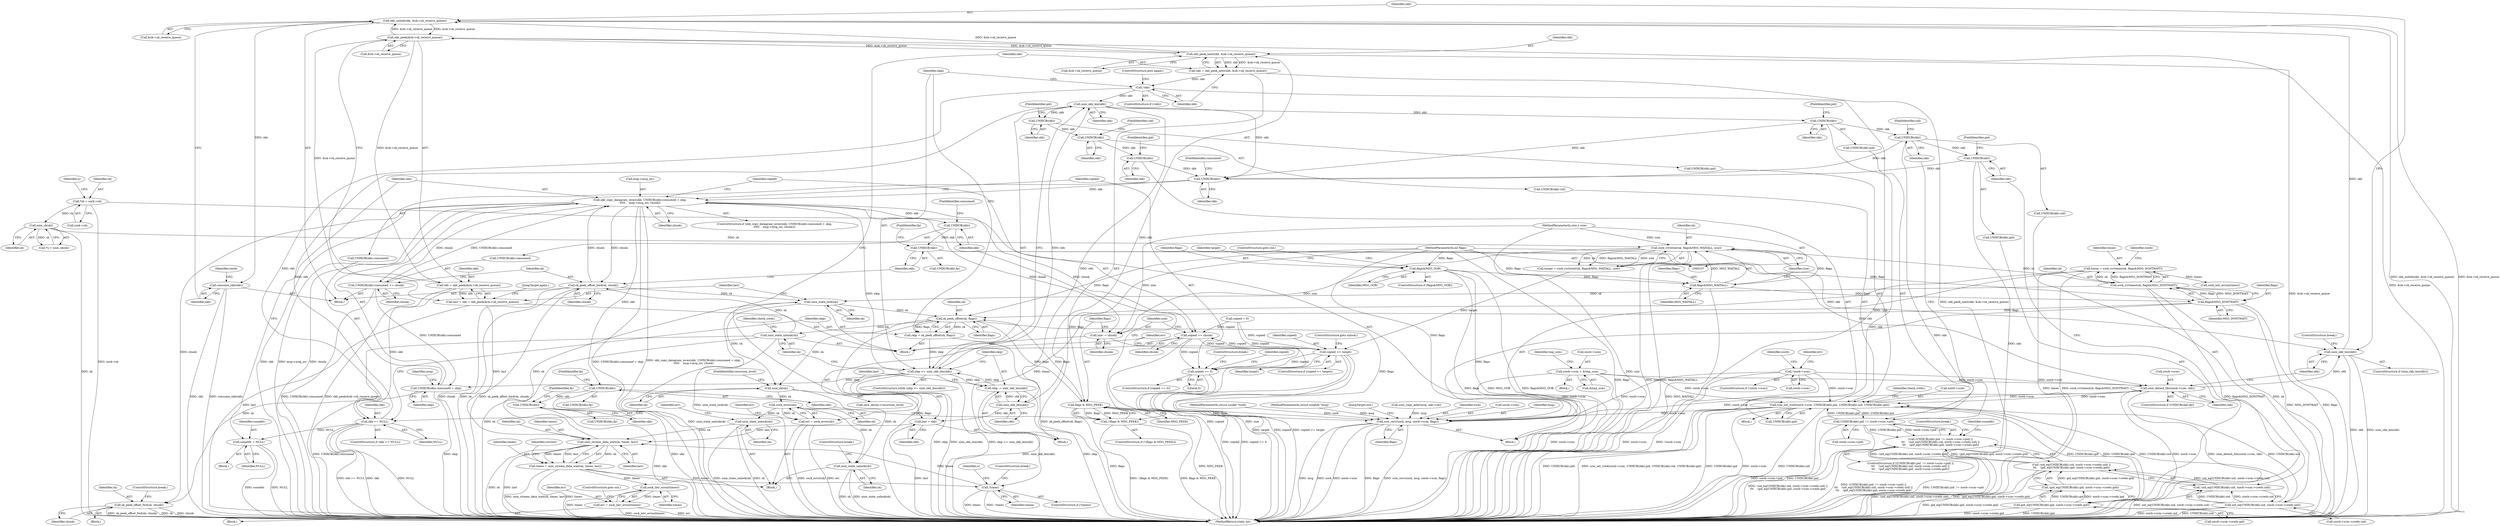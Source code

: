 digraph "0_linux_f3d3342602f8bcbf37d7c46641cb9bca7618eb1c_36@API" {
"1000480" [label="(Call,skb_unlink(skb, &sk->sk_receive_queue))"];
"1000477" [label="(Call,unix_skb_len(skb))"];
"1000468" [label="(Call,UNIXCB(skb))"];
"1000459" [label="(Call,UNIXCB(skb))"];
"1000423" [label="(Call,skb_copy_datagram_iovec(skb, UNIXCB(skb).consumed + skip,\n\t\t\t\t\t    msg->msg_iov, chunk))"];
"1000427" [label="(Call,UNIXCB(skb))"];
"1000347" [label="(Call,UNIXCB(skb))"];
"1000316" [label="(Call,unix_skb_len(skb))"];
"1000335" [label="(Call,!skb)"];
"1000326" [label="(Call,skb = skb_peek_next(skb, &sk->sk_receive_queue))"];
"1000328" [label="(Call,skb_peek_next(skb, &sk->sk_receive_queue))"];
"1000321" [label="(Call,unix_skb_len(skb))"];
"1000231" [label="(Call,skb_peek(&sk->sk_receive_queue))"];
"1000480" [label="(Call,skb_unlink(skb, &sk->sk_receive_queue))"];
"1000238" [label="(Call,skb == NULL)"];
"1000229" [label="(Call,skb = skb_peek(&sk->sk_receive_queue))"];
"1000372" [label="(Call,UNIXCB(skb))"];
"1000359" [label="(Call,UNIXCB(skb))"];
"1000405" [label="(Call,UNIXCB(skb))"];
"1000401" [label="(Call,UNIXCB(skb))"];
"1000397" [label="(Call,UNIXCB(skb))"];
"1000457" [label="(Call,UNIXCB(skb).consumed += chunk)"];
"1000314" [label="(Call,skip >= unix_skb_len(skb))"];
"1000308" [label="(Call,skip = sk_peek_offset(sk, flags))"];
"1000310" [label="(Call,sk_peek_offset(sk, flags))"];
"1000225" [label="(Call,unix_state_lock(sk))"];
"1000284" [label="(Call,unix_stream_data_wait(sk, timeo, last))"];
"1000267" [label="(Call,unix_state_unlock(sk))"];
"1000255" [label="(Call,sock_error(sk))"];
"1000244" [label="(Call,unix_sk(sk))"];
"1000274" [label="(Call,!timeo)"];
"1000180" [label="(Call,timeo = sock_rcvtimeo(sk, flags&MSG_DONTWAIT))"];
"1000182" [label="(Call,sock_rcvtimeo(sk, flags&MSG_DONTWAIT))"];
"1000174" [label="(Call,sock_rcvlowat(sk, flags&MSG_WAITALL, size))"];
"1000129" [label="(Call,unix_sk(sk))"];
"1000121" [label="(Call,*sk = sock->sk)"];
"1000176" [label="(Call,flags&MSG_WAITALL)"];
"1000168" [label="(Call,flags&MSG_OOB)"];
"1000112" [label="(MethodParameterIn,int flags)"];
"1000111" [label="(MethodParameterIn,size_t size)"];
"1000184" [label="(Call,flags&MSG_DONTWAIT)"];
"1000282" [label="(Call,timeo = unix_stream_data_wait(sk, timeo, last))"];
"1000227" [label="(Call,last = skb = skb_peek(&sk->sk_receive_queue))"];
"1000323" [label="(Call,last = skb)"];
"1000463" [label="(Call,sk_peek_offset_bwd(sk, chunk))"];
"1000338" [label="(Call,unix_state_unlock(sk))"];
"1000453" [label="(Call,flags & MSG_PEEK)"];
"1000319" [label="(Call,skip -= unix_skb_len(skb))"];
"1000471" [label="(Call,unix_detach_fds(siocb->scm, skb))"];
"1000193" [label="(Call,siocb->scm = &tmp_scm)"];
"1000188" [label="(Call,!siocb->scm)"];
"1000392" [label="(Call,scm_set_cred(siocb->scm, UNIXCB(skb).pid, UNIXCB(skb).uid, UNIXCB(skb).gid))"];
"1000345" [label="(Call,UNIXCB(skb).pid  != siocb->scm->pid)"];
"1000357" [label="(Call,uid_eq(UNIXCB(skb).uid, siocb->scm->creds.uid))"];
"1000370" [label="(Call,gid_eq(UNIXCB(skb).gid, siocb->scm->creds.gid))"];
"1000253" [label="(Call,err = sock_error(sk))"];
"1000305" [label="(Call,unix_state_unlock(sk))"];
"1000445" [label="(Call,copied += chunk)"];
"1000249" [label="(Call,copied >= target)"];
"1000437" [label="(Call,copied == 0)"];
"1000448" [label="(Call,size -= chunk)"];
"1000425" [label="(Call,UNIXCB(skb).consumed + skip)"];
"1000344" [label="(Call,(UNIXCB(skb).pid  != siocb->scm->pid) ||\n\t\t\t    !uid_eq(UNIXCB(skb).uid, siocb->scm->creds.uid) ||\n\t\t\t    !gid_eq(UNIXCB(skb).gid, siocb->scm->creds.gid))"];
"1000356" [label="(Call,!uid_eq(UNIXCB(skb).uid, siocb->scm->creds.uid))"];
"1000355" [label="(Call,!uid_eq(UNIXCB(skb).uid, siocb->scm->creds.uid) ||\n\t\t\t    !gid_eq(UNIXCB(skb).gid, siocb->scm->creds.gid))"];
"1000369" [label="(Call,!gid_eq(UNIXCB(skb).gid, siocb->scm->creds.gid))"];
"1000523" [label="(Call,scm_recv(sock, msg, siocb->scm, flags))"];
"1000486" [label="(Call,consume_skb(skb))"];
"1000499" [label="(Call,UNIXCB(skb))"];
"1000510" [label="(Call,UNIXCB(skb))"];
"1000513" [label="(Call,sk_peek_offset_fwd(sk, chunk))"];
"1000452" [label="(Call,!(flags & MSG_PEEK))"];
"1000300" [label="(Call,sock_intr_errno(timeo))"];
"1000298" [label="(Call,err = sock_intr_errno(timeo))"];
"1000419" [label="(Call,sunaddr = NULL)"];
"1000309" [label="(Identifier,skip)"];
"1000360" [label="(Identifier,skb)"];
"1000249" [label="(Call,copied >= target)"];
"1000438" [label="(Identifier,copied)"];
"1000339" [label="(Identifier,sk)"];
"1000460" [label="(Identifier,skb)"];
"1000311" [label="(Identifier,sk)"];
"1000516" [label="(ControlStructure,break;)"];
"1000413" [label="(Block,)"];
"1000486" [label="(Call,consume_skb(skb))"];
"1000193" [label="(Call,siocb->scm = &tmp_scm)"];
"1000183" [label="(Identifier,sk)"];
"1000186" [label="(Identifier,MSG_DONTWAIT)"];
"1000436" [label="(ControlStructure,if (copied == 0))"];
"1000335" [label="(Call,!skb)"];
"1000285" [label="(Identifier,sk)"];
"1000287" [label="(Identifier,last)"];
"1000419" [label="(Call,sunaddr = NULL)"];
"1000170" [label="(Identifier,MSG_OOB)"];
"1000422" [label="(ControlStructure,if (skb_copy_datagram_iovec(skb, UNIXCB(skb).consumed + skip,\n\t\t\t\t\t    msg->msg_iov, chunk)))"];
"1000330" [label="(Call,&sk->sk_receive_queue)"];
"1000258" [label="(Identifier,err)"];
"1000382" [label="(ControlStructure,break;)"];
"1000498" [label="(Call,UNIXCB(skb).fp)"];
"1000318" [label="(Block,)"];
"1000346" [label="(Call,UNIXCB(skb).pid)"];
"1000374" [label="(FieldIdentifier,gid)"];
"1000181" [label="(Identifier,timeo)"];
"1000428" [label="(Identifier,skb)"];
"1000456" [label="(Block,)"];
"1000190" [label="(Identifier,siocb)"];
"1000194" [label="(Call,siocb->scm)"];
"1000403" [label="(FieldIdentifier,uid)"];
"1000420" [label="(Identifier,sunaddr)"];
"1000373" [label="(Identifier,skb)"];
"1000343" [label="(ControlStructure,if ((UNIXCB(skb).pid  != siocb->scm->pid) ||\n\t\t\t    !uid_eq(UNIXCB(skb).uid, siocb->scm->creds.uid) ||\n\t\t\t    !gid_eq(UNIXCB(skb).gid, siocb->scm->creds.gid)))"];
"1000255" [label="(Call,sock_error(sk))"];
"1000512" [label="(FieldIdentifier,fp)"];
"1000225" [label="(Call,unix_state_lock(sk))"];
"1000276" [label="(ControlStructure,break;)"];
"1000362" [label="(Call,siocb->scm->creds.uid)"];
"1000465" [label="(Identifier,chunk)"];
"1000188" [label="(Call,!siocb->scm)"];
"1000254" [label="(Identifier,err)"];
"1000112" [label="(MethodParameterIn,int flags)"];
"1000341" [label="(Identifier,check_creds)"];
"1000500" [label="(Identifier,skb)"];
"1000447" [label="(Identifier,chunk)"];
"1000458" [label="(Call,UNIXCB(skb).consumed)"];
"1000453" [label="(Call,flags & MSG_PEEK)"];
"1000251" [label="(Identifier,target)"];
"1000179" [label="(Identifier,size)"];
"1000431" [label="(Call,msg->msg_iov)"];
"1000407" [label="(FieldIdentifier,gid)"];
"1000201" [label="(Identifier,tmp_scm)"];
"1000121" [label="(Call,*sk = sock->sk)"];
"1000499" [label="(Call,UNIXCB(skb))"];
"1000336" [label="(Identifier,skb)"];
"1000404" [label="(Call,UNIXCB(skb).gid)"];
"1000439" [label="(Literal,0)"];
"1000421" [label="(Identifier,NULL)"];
"1000347" [label="(Call,UNIXCB(skb))"];
"1000256" [label="(Identifier,sk)"];
"1000130" [label="(Identifier,sk)"];
"1000283" [label="(Identifier,timeo)"];
"1000192" [label="(Block,)"];
"1000491" [label="(Identifier,siocb)"];
"1000286" [label="(Identifier,timeo)"];
"1000470" [label="(FieldIdentifier,fp)"];
"1000472" [label="(Call,siocb->scm)"];
"1000455" [label="(Identifier,MSG_PEEK)"];
"1000326" [label="(Call,skb = skb_peek_next(skb, &sk->sk_receive_queue))"];
"1000398" [label="(Identifier,skb)"];
"1000240" [label="(Identifier,NULL)"];
"1000322" [label="(Identifier,skb)"];
"1000462" [label="(Identifier,chunk)"];
"1000487" [label="(Identifier,skb)"];
"1000189" [label="(Call,siocb->scm)"];
"1000393" [label="(Call,siocb->scm)"];
"1000423" [label="(Call,skb_copy_datagram_iovec(skb, UNIXCB(skb).consumed + skip,\n\t\t\t\t\t    msg->msg_iov, chunk))"];
"1000237" [label="(ControlStructure,if (skb == NULL))"];
"1000526" [label="(Call,siocb->scm)"];
"1000315" [label="(Identifier,skip)"];
"1000284" [label="(Call,unix_stream_data_wait(sk, timeo, last))"];
"1000445" [label="(Call,copied += chunk)"];
"1000175" [label="(Identifier,sk)"];
"1000338" [label="(Call,unix_state_unlock(sk))"];
"1000206" [label="(Identifier,err)"];
"1000355" [label="(Call,!uid_eq(UNIXCB(skb).uid, siocb->scm->creds.uid) ||\n\t\t\t    !gid_eq(UNIXCB(skb).gid, siocb->scm->creds.gid))"];
"1000245" [label="(Identifier,sk)"];
"1000305" [label="(Call,unix_state_unlock(sk))"];
"1000168" [label="(Call,flags&MSG_OOB)"];
"1000525" [label="(Identifier,msg)"];
"1000226" [label="(Identifier,sk)"];
"1000273" [label="(ControlStructure,if (!timeo))"];
"1000476" [label="(ControlStructure,if (unix_skb_len(skb)))"];
"1000412" [label="(Identifier,sunaddr)"];
"1000230" [label="(Identifier,skb)"];
"1000451" [label="(ControlStructure,if (!(flags & MSG_PEEK)))"];
"1000457" [label="(Call,UNIXCB(skb).consumed += chunk)"];
"1000297" [label="(Block,)"];
"1000253" [label="(Call,err = sock_error(sk))"];
"1000480" [label="(Call,skb_unlink(skb, &sk->sk_receive_queue))"];
"1000312" [label="(Identifier,flags)"];
"1000359" [label="(Call,UNIXCB(skb))"];
"1000138" [label="(Call,copied = 0)"];
"1000252" [label="(ControlStructure,goto unlock;)"];
"1000477" [label="(Call,unix_skb_len(skb))"];
"1000229" [label="(Call,skb = skb_peek(&sk->sk_receive_queue))"];
"1000109" [label="(MethodParameterIn,struct socket *sock)"];
"1000402" [label="(Identifier,skb)"];
"1000450" [label="(Identifier,chunk)"];
"1000349" [label="(FieldIdentifier,pid)"];
"1000173" [label="(Identifier,target)"];
"1000291" [label="(Identifier,current)"];
"1000461" [label="(FieldIdentifier,consumed)"];
"1000110" [label="(MethodParameterIn,struct msghdr *msg)"];
"1000532" [label="(MethodReturn,static int)"];
"1000429" [label="(FieldIdentifier,consumed)"];
"1000371" [label="(Call,UNIXCB(skb).gid)"];
"1000316" [label="(Call,unix_skb_len(skb))"];
"1000182" [label="(Call,sock_rcvtimeo(sk, flags&MSG_DONTWAIT))"];
"1000427" [label="(Call,UNIXCB(skb))"];
"1000187" [label="(ControlStructure,if (!siocb->scm))"];
"1000270" [label="(Identifier,err)"];
"1000123" [label="(Call,sock->sk)"];
"1000469" [label="(Identifier,skb)"];
"1000113" [label="(Block,)"];
"1000530" [label="(JumpTarget,out:)"];
"1000414" [label="(Call,unix_copy_addr(msg, skb->sk))"];
"1000302" [label="(ControlStructure,goto out;)"];
"1000172" [label="(Call,target = sock_rcvlowat(sk, flags&MSG_WAITALL, size))"];
"1000327" [label="(Identifier,skb)"];
"1000344" [label="(Call,(UNIXCB(skb).pid  != siocb->scm->pid) ||\n\t\t\t    !uid_eq(UNIXCB(skb).uid, siocb->scm->creds.uid) ||\n\t\t\t    !gid_eq(UNIXCB(skb).gid, siocb->scm->creds.gid))"];
"1000514" [label="(Identifier,sk)"];
"1000241" [label="(Block,)"];
"1000185" [label="(Identifier,flags)"];
"1000232" [label="(Call,&sk->sk_receive_queue)"];
"1000524" [label="(Identifier,sock)"];
"1000372" [label="(Call,UNIXCB(skb))"];
"1000350" [label="(Call,siocb->scm->pid)"];
"1000236" [label="(JumpTarget,again:)"];
"1000400" [label="(Call,UNIXCB(skb).uid)"];
"1000221" [label="(Block,)"];
"1000356" [label="(Call,!uid_eq(UNIXCB(skb).uid, siocb->scm->creds.uid))"];
"1000282" [label="(Call,timeo = unix_stream_data_wait(sk, timeo, last))"];
"1000319" [label="(Call,skip -= unix_skb_len(skb))"];
"1000122" [label="(Identifier,sk)"];
"1000425" [label="(Call,UNIXCB(skb).consumed + skip)"];
"1000177" [label="(Identifier,flags)"];
"1000399" [label="(FieldIdentifier,pid)"];
"1000509" [label="(Call,UNIXCB(skb).fp)"];
"1000167" [label="(ControlStructure,if (flags&MSG_OOB))"];
"1000184" [label="(Call,flags&MSG_DONTWAIT)"];
"1000357" [label="(Call,uid_eq(UNIXCB(skb).uid, siocb->scm->creds.uid))"];
"1000111" [label="(MethodParameterIn,size_t size)"];
"1000406" [label="(Identifier,skb)"];
"1000511" [label="(Identifier,skb)"];
"1000195" [label="(Identifier,siocb)"];
"1000314" [label="(Call,skip >= unix_skb_len(skb))"];
"1000174" [label="(Call,sock_rcvlowat(sk, flags&MSG_WAITALL, size))"];
"1000481" [label="(Identifier,skb)"];
"1000459" [label="(Call,UNIXCB(skb))"];
"1000128" [label="(Identifier,u)"];
"1000308" [label="(Call,skip = sk_peek_offset(sk, flags))"];
"1000463" [label="(Call,sk_peek_offset_bwd(sk, chunk))"];
"1000324" [label="(Identifier,last)"];
"1000452" [label="(Call,!(flags & MSG_PEEK))"];
"1000432" [label="(Identifier,msg)"];
"1000358" [label="(Call,UNIXCB(skb).uid)"];
"1000267" [label="(Call,unix_state_unlock(sk))"];
"1000437" [label="(Call,copied == 0)"];
"1000466" [label="(ControlStructure,if (UNIXCB(skb).fp))"];
"1000274" [label="(Call,!timeo)"];
"1000298" [label="(Call,err = sock_intr_errno(timeo))"];
"1000238" [label="(Call,skb == NULL)"];
"1000397" [label="(Call,UNIXCB(skb))"];
"1000171" [label="(ControlStructure,goto out;)"];
"1000496" [label="(Block,)"];
"1000323" [label="(Call,last = skb)"];
"1000246" [label="(FieldIdentifier,recursion_level)"];
"1000239" [label="(Identifier,skb)"];
"1000280" [label="(Identifier,u)"];
"1000482" [label="(Call,&sk->sk_receive_queue)"];
"1000523" [label="(Call,scm_recv(sock, msg, siocb->scm, flags))"];
"1000479" [label="(ControlStructure,break;)"];
"1000129" [label="(Call,unix_sk(sk))"];
"1000361" [label="(FieldIdentifier,uid)"];
"1000313" [label="(ControlStructure,while (skip >= unix_skb_len(skb)))"];
"1000513" [label="(Call,sk_peek_offset_fwd(sk, chunk))"];
"1000369" [label="(Call,!gid_eq(UNIXCB(skb).gid, siocb->scm->creds.gid))"];
"1000228" [label="(Identifier,last)"];
"1000268" [label="(Identifier,sk)"];
"1000446" [label="(Identifier,copied)"];
"1000300" [label="(Call,sock_intr_errno(timeo))"];
"1000317" [label="(Identifier,skb)"];
"1000348" [label="(Identifier,skb)"];
"1000334" [label="(ControlStructure,if (!skb))"];
"1000329" [label="(Identifier,skb)"];
"1000510" [label="(Call,UNIXCB(skb))"];
"1000444" [label="(ControlStructure,break;)"];
"1000515" [label="(Identifier,chunk)"];
"1000244" [label="(Call,unix_sk(sk))"];
"1000320" [label="(Identifier,skip)"];
"1000467" [label="(Call,UNIXCB(skb).fp)"];
"1000434" [label="(Identifier,chunk)"];
"1000197" [label="(Call,&tmp_scm)"];
"1000306" [label="(Identifier,sk)"];
"1000248" [label="(ControlStructure,if (copied >= target))"];
"1000176" [label="(Call,flags&MSG_WAITALL)"];
"1000250" [label="(Identifier,copied)"];
"1000275" [label="(Identifier,timeo)"];
"1000529" [label="(Identifier,flags)"];
"1000299" [label="(Identifier,err)"];
"1000243" [label="(Call,unix_sk(sk)->recursion_level)"];
"1000180" [label="(Call,timeo = sock_rcvtimeo(sk, flags&MSG_DONTWAIT))"];
"1000325" [label="(Identifier,skb)"];
"1000391" [label="(Block,)"];
"1000321" [label="(Call,unix_skb_len(skb))"];
"1000127" [label="(Call,*u = unix_sk(sk))"];
"1000424" [label="(Identifier,skb)"];
"1000401" [label="(Call,UNIXCB(skb))"];
"1000478" [label="(Identifier,skb)"];
"1000405" [label="(Call,UNIXCB(skb))"];
"1000227" [label="(Call,last = skb = skb_peek(&sk->sk_receive_queue))"];
"1000396" [label="(Call,UNIXCB(skb).pid)"];
"1000178" [label="(Identifier,MSG_WAITALL)"];
"1000449" [label="(Identifier,size)"];
"1000454" [label="(Identifier,flags)"];
"1000375" [label="(Call,siocb->scm->creds.gid)"];
"1000441" [label="(Identifier,copied)"];
"1000307" [label="(ControlStructure,break;)"];
"1000468" [label="(Call,UNIXCB(skb))"];
"1000328" [label="(Call,skb_peek_next(skb, &sk->sk_receive_queue))"];
"1000169" [label="(Identifier,flags)"];
"1000426" [label="(Call,UNIXCB(skb).consumed)"];
"1000501" [label="(FieldIdentifier,fp)"];
"1000301" [label="(Identifier,timeo)"];
"1000231" [label="(Call,skb_peek(&sk->sk_receive_queue))"];
"1000464" [label="(Identifier,sk)"];
"1000217" [label="(Call,sock_intr_errno(timeo))"];
"1000337" [label="(ControlStructure,goto again;)"];
"1000471" [label="(Call,unix_detach_fds(siocb->scm, skb))"];
"1000430" [label="(Identifier,skip)"];
"1000475" [label="(Identifier,skb)"];
"1000310" [label="(Call,sk_peek_offset(sk, flags))"];
"1000409" [label="(Identifier,check_creds)"];
"1000345" [label="(Call,UNIXCB(skb).pid  != siocb->scm->pid)"];
"1000392" [label="(Call,scm_set_cred(siocb->scm, UNIXCB(skb).pid, UNIXCB(skb).uid, UNIXCB(skb).gid))"];
"1000448" [label="(Call,size -= chunk)"];
"1000370" [label="(Call,gid_eq(UNIXCB(skb).gid, siocb->scm->creds.gid))"];
"1000480" -> "1000456"  [label="AST: "];
"1000480" -> "1000482"  [label="CFG: "];
"1000481" -> "1000480"  [label="AST: "];
"1000482" -> "1000480"  [label="AST: "];
"1000487" -> "1000480"  [label="CFG: "];
"1000480" -> "1000532"  [label="DDG: skb_unlink(skb, &sk->sk_receive_queue)"];
"1000480" -> "1000532"  [label="DDG: &sk->sk_receive_queue"];
"1000480" -> "1000231"  [label="DDG: &sk->sk_receive_queue"];
"1000477" -> "1000480"  [label="DDG: skb"];
"1000328" -> "1000480"  [label="DDG: &sk->sk_receive_queue"];
"1000231" -> "1000480"  [label="DDG: &sk->sk_receive_queue"];
"1000480" -> "1000486"  [label="DDG: skb"];
"1000477" -> "1000476"  [label="AST: "];
"1000477" -> "1000478"  [label="CFG: "];
"1000478" -> "1000477"  [label="AST: "];
"1000479" -> "1000477"  [label="CFG: "];
"1000481" -> "1000477"  [label="CFG: "];
"1000477" -> "1000532"  [label="DDG: unix_skb_len(skb)"];
"1000477" -> "1000532"  [label="DDG: skb"];
"1000468" -> "1000477"  [label="DDG: skb"];
"1000471" -> "1000477"  [label="DDG: skb"];
"1000468" -> "1000467"  [label="AST: "];
"1000468" -> "1000469"  [label="CFG: "];
"1000469" -> "1000468"  [label="AST: "];
"1000470" -> "1000468"  [label="CFG: "];
"1000459" -> "1000468"  [label="DDG: skb"];
"1000468" -> "1000471"  [label="DDG: skb"];
"1000459" -> "1000458"  [label="AST: "];
"1000459" -> "1000460"  [label="CFG: "];
"1000460" -> "1000459"  [label="AST: "];
"1000461" -> "1000459"  [label="CFG: "];
"1000423" -> "1000459"  [label="DDG: skb"];
"1000423" -> "1000422"  [label="AST: "];
"1000423" -> "1000434"  [label="CFG: "];
"1000424" -> "1000423"  [label="AST: "];
"1000425" -> "1000423"  [label="AST: "];
"1000431" -> "1000423"  [label="AST: "];
"1000434" -> "1000423"  [label="AST: "];
"1000438" -> "1000423"  [label="CFG: "];
"1000446" -> "1000423"  [label="CFG: "];
"1000423" -> "1000532"  [label="DDG: chunk"];
"1000423" -> "1000532"  [label="DDG: skb_copy_datagram_iovec(skb, UNIXCB(skb).consumed + skip,\n\t\t\t\t\t    msg->msg_iov, chunk)"];
"1000423" -> "1000532"  [label="DDG: UNIXCB(skb).consumed + skip"];
"1000423" -> "1000532"  [label="DDG: skb"];
"1000423" -> "1000532"  [label="DDG: msg->msg_iov"];
"1000427" -> "1000423"  [label="DDG: skb"];
"1000457" -> "1000423"  [label="DDG: UNIXCB(skb).consumed"];
"1000314" -> "1000423"  [label="DDG: skip"];
"1000463" -> "1000423"  [label="DDG: chunk"];
"1000423" -> "1000445"  [label="DDG: chunk"];
"1000423" -> "1000448"  [label="DDG: chunk"];
"1000423" -> "1000457"  [label="DDG: chunk"];
"1000423" -> "1000463"  [label="DDG: chunk"];
"1000423" -> "1000499"  [label="DDG: skb"];
"1000423" -> "1000513"  [label="DDG: chunk"];
"1000427" -> "1000426"  [label="AST: "];
"1000427" -> "1000428"  [label="CFG: "];
"1000428" -> "1000427"  [label="AST: "];
"1000429" -> "1000427"  [label="CFG: "];
"1000347" -> "1000427"  [label="DDG: skb"];
"1000372" -> "1000427"  [label="DDG: skb"];
"1000359" -> "1000427"  [label="DDG: skb"];
"1000405" -> "1000427"  [label="DDG: skb"];
"1000316" -> "1000427"  [label="DDG: skb"];
"1000347" -> "1000346"  [label="AST: "];
"1000347" -> "1000348"  [label="CFG: "];
"1000348" -> "1000347"  [label="AST: "];
"1000349" -> "1000347"  [label="CFG: "];
"1000347" -> "1000532"  [label="DDG: skb"];
"1000316" -> "1000347"  [label="DDG: skb"];
"1000347" -> "1000359"  [label="DDG: skb"];
"1000316" -> "1000314"  [label="AST: "];
"1000316" -> "1000317"  [label="CFG: "];
"1000317" -> "1000316"  [label="AST: "];
"1000314" -> "1000316"  [label="CFG: "];
"1000316" -> "1000314"  [label="DDG: skb"];
"1000335" -> "1000316"  [label="DDG: skb"];
"1000238" -> "1000316"  [label="DDG: skb"];
"1000316" -> "1000321"  [label="DDG: skb"];
"1000316" -> "1000397"  [label="DDG: skb"];
"1000335" -> "1000334"  [label="AST: "];
"1000335" -> "1000336"  [label="CFG: "];
"1000336" -> "1000335"  [label="AST: "];
"1000315" -> "1000335"  [label="CFG: "];
"1000337" -> "1000335"  [label="CFG: "];
"1000335" -> "1000532"  [label="DDG: !skb"];
"1000335" -> "1000238"  [label="DDG: skb"];
"1000326" -> "1000335"  [label="DDG: skb"];
"1000326" -> "1000318"  [label="AST: "];
"1000326" -> "1000328"  [label="CFG: "];
"1000327" -> "1000326"  [label="AST: "];
"1000328" -> "1000326"  [label="AST: "];
"1000336" -> "1000326"  [label="CFG: "];
"1000326" -> "1000532"  [label="DDG: skb_peek_next(skb, &sk->sk_receive_queue)"];
"1000328" -> "1000326"  [label="DDG: skb"];
"1000328" -> "1000326"  [label="DDG: &sk->sk_receive_queue"];
"1000328" -> "1000330"  [label="CFG: "];
"1000329" -> "1000328"  [label="AST: "];
"1000330" -> "1000328"  [label="AST: "];
"1000328" -> "1000532"  [label="DDG: &sk->sk_receive_queue"];
"1000328" -> "1000231"  [label="DDG: &sk->sk_receive_queue"];
"1000321" -> "1000328"  [label="DDG: skb"];
"1000231" -> "1000328"  [label="DDG: &sk->sk_receive_queue"];
"1000321" -> "1000319"  [label="AST: "];
"1000321" -> "1000322"  [label="CFG: "];
"1000322" -> "1000321"  [label="AST: "];
"1000319" -> "1000321"  [label="CFG: "];
"1000321" -> "1000319"  [label="DDG: skb"];
"1000321" -> "1000323"  [label="DDG: skb"];
"1000231" -> "1000229"  [label="AST: "];
"1000231" -> "1000232"  [label="CFG: "];
"1000232" -> "1000231"  [label="AST: "];
"1000229" -> "1000231"  [label="CFG: "];
"1000231" -> "1000532"  [label="DDG: &sk->sk_receive_queue"];
"1000231" -> "1000227"  [label="DDG: &sk->sk_receive_queue"];
"1000231" -> "1000229"  [label="DDG: &sk->sk_receive_queue"];
"1000238" -> "1000237"  [label="AST: "];
"1000238" -> "1000240"  [label="CFG: "];
"1000239" -> "1000238"  [label="AST: "];
"1000240" -> "1000238"  [label="AST: "];
"1000245" -> "1000238"  [label="CFG: "];
"1000309" -> "1000238"  [label="CFG: "];
"1000238" -> "1000532"  [label="DDG: skb"];
"1000238" -> "1000532"  [label="DDG: NULL"];
"1000238" -> "1000532"  [label="DDG: skb == NULL"];
"1000229" -> "1000238"  [label="DDG: skb"];
"1000238" -> "1000419"  [label="DDG: NULL"];
"1000229" -> "1000227"  [label="AST: "];
"1000230" -> "1000229"  [label="AST: "];
"1000227" -> "1000229"  [label="CFG: "];
"1000229" -> "1000532"  [label="DDG: skb_peek(&sk->sk_receive_queue)"];
"1000229" -> "1000227"  [label="DDG: skb"];
"1000372" -> "1000371"  [label="AST: "];
"1000372" -> "1000373"  [label="CFG: "];
"1000373" -> "1000372"  [label="AST: "];
"1000374" -> "1000372"  [label="CFG: "];
"1000372" -> "1000532"  [label="DDG: skb"];
"1000359" -> "1000372"  [label="DDG: skb"];
"1000359" -> "1000358"  [label="AST: "];
"1000359" -> "1000360"  [label="CFG: "];
"1000360" -> "1000359"  [label="AST: "];
"1000361" -> "1000359"  [label="CFG: "];
"1000359" -> "1000532"  [label="DDG: skb"];
"1000405" -> "1000404"  [label="AST: "];
"1000405" -> "1000406"  [label="CFG: "];
"1000406" -> "1000405"  [label="AST: "];
"1000407" -> "1000405"  [label="CFG: "];
"1000401" -> "1000405"  [label="DDG: skb"];
"1000401" -> "1000400"  [label="AST: "];
"1000401" -> "1000402"  [label="CFG: "];
"1000402" -> "1000401"  [label="AST: "];
"1000403" -> "1000401"  [label="CFG: "];
"1000397" -> "1000401"  [label="DDG: skb"];
"1000397" -> "1000396"  [label="AST: "];
"1000397" -> "1000398"  [label="CFG: "];
"1000398" -> "1000397"  [label="AST: "];
"1000399" -> "1000397"  [label="CFG: "];
"1000457" -> "1000456"  [label="AST: "];
"1000457" -> "1000462"  [label="CFG: "];
"1000458" -> "1000457"  [label="AST: "];
"1000462" -> "1000457"  [label="AST: "];
"1000464" -> "1000457"  [label="CFG: "];
"1000457" -> "1000532"  [label="DDG: UNIXCB(skb).consumed"];
"1000457" -> "1000425"  [label="DDG: UNIXCB(skb).consumed"];
"1000314" -> "1000313"  [label="AST: "];
"1000315" -> "1000314"  [label="AST: "];
"1000320" -> "1000314"  [label="CFG: "];
"1000339" -> "1000314"  [label="CFG: "];
"1000314" -> "1000532"  [label="DDG: skip"];
"1000314" -> "1000532"  [label="DDG: unix_skb_len(skb)"];
"1000314" -> "1000532"  [label="DDG: skip >= unix_skb_len(skb)"];
"1000308" -> "1000314"  [label="DDG: skip"];
"1000319" -> "1000314"  [label="DDG: skip"];
"1000314" -> "1000319"  [label="DDG: skip"];
"1000314" -> "1000425"  [label="DDG: skip"];
"1000308" -> "1000221"  [label="AST: "];
"1000308" -> "1000310"  [label="CFG: "];
"1000309" -> "1000308"  [label="AST: "];
"1000310" -> "1000308"  [label="AST: "];
"1000315" -> "1000308"  [label="CFG: "];
"1000308" -> "1000532"  [label="DDG: sk_peek_offset(sk, flags)"];
"1000310" -> "1000308"  [label="DDG: sk"];
"1000310" -> "1000308"  [label="DDG: flags"];
"1000310" -> "1000312"  [label="CFG: "];
"1000311" -> "1000310"  [label="AST: "];
"1000312" -> "1000310"  [label="AST: "];
"1000310" -> "1000532"  [label="DDG: flags"];
"1000310" -> "1000244"  [label="DDG: sk"];
"1000225" -> "1000310"  [label="DDG: sk"];
"1000184" -> "1000310"  [label="DDG: flags"];
"1000453" -> "1000310"  [label="DDG: flags"];
"1000112" -> "1000310"  [label="DDG: flags"];
"1000310" -> "1000338"  [label="DDG: sk"];
"1000310" -> "1000453"  [label="DDG: flags"];
"1000310" -> "1000523"  [label="DDG: flags"];
"1000225" -> "1000221"  [label="AST: "];
"1000225" -> "1000226"  [label="CFG: "];
"1000226" -> "1000225"  [label="AST: "];
"1000228" -> "1000225"  [label="CFG: "];
"1000225" -> "1000532"  [label="DDG: unix_state_lock(sk)"];
"1000284" -> "1000225"  [label="DDG: sk"];
"1000463" -> "1000225"  [label="DDG: sk"];
"1000182" -> "1000225"  [label="DDG: sk"];
"1000225" -> "1000244"  [label="DDG: sk"];
"1000284" -> "1000282"  [label="AST: "];
"1000284" -> "1000287"  [label="CFG: "];
"1000285" -> "1000284"  [label="AST: "];
"1000286" -> "1000284"  [label="AST: "];
"1000287" -> "1000284"  [label="AST: "];
"1000282" -> "1000284"  [label="CFG: "];
"1000284" -> "1000532"  [label="DDG: sk"];
"1000284" -> "1000532"  [label="DDG: last"];
"1000284" -> "1000282"  [label="DDG: sk"];
"1000284" -> "1000282"  [label="DDG: timeo"];
"1000284" -> "1000282"  [label="DDG: last"];
"1000267" -> "1000284"  [label="DDG: sk"];
"1000274" -> "1000284"  [label="DDG: timeo"];
"1000227" -> "1000284"  [label="DDG: last"];
"1000323" -> "1000284"  [label="DDG: last"];
"1000267" -> "1000241"  [label="AST: "];
"1000267" -> "1000268"  [label="CFG: "];
"1000268" -> "1000267"  [label="AST: "];
"1000270" -> "1000267"  [label="CFG: "];
"1000267" -> "1000532"  [label="DDG: sk"];
"1000267" -> "1000532"  [label="DDG: unix_state_unlock(sk)"];
"1000255" -> "1000267"  [label="DDG: sk"];
"1000255" -> "1000253"  [label="AST: "];
"1000255" -> "1000256"  [label="CFG: "];
"1000256" -> "1000255"  [label="AST: "];
"1000253" -> "1000255"  [label="CFG: "];
"1000255" -> "1000253"  [label="DDG: sk"];
"1000244" -> "1000255"  [label="DDG: sk"];
"1000255" -> "1000305"  [label="DDG: sk"];
"1000244" -> "1000243"  [label="AST: "];
"1000244" -> "1000245"  [label="CFG: "];
"1000245" -> "1000244"  [label="AST: "];
"1000246" -> "1000244"  [label="CFG: "];
"1000244" -> "1000305"  [label="DDG: sk"];
"1000274" -> "1000273"  [label="AST: "];
"1000274" -> "1000275"  [label="CFG: "];
"1000275" -> "1000274"  [label="AST: "];
"1000276" -> "1000274"  [label="CFG: "];
"1000280" -> "1000274"  [label="CFG: "];
"1000274" -> "1000532"  [label="DDG: timeo"];
"1000274" -> "1000532"  [label="DDG: !timeo"];
"1000180" -> "1000274"  [label="DDG: timeo"];
"1000282" -> "1000274"  [label="DDG: timeo"];
"1000180" -> "1000113"  [label="AST: "];
"1000180" -> "1000182"  [label="CFG: "];
"1000181" -> "1000180"  [label="AST: "];
"1000182" -> "1000180"  [label="AST: "];
"1000190" -> "1000180"  [label="CFG: "];
"1000180" -> "1000532"  [label="DDG: sock_rcvtimeo(sk, flags&MSG_DONTWAIT)"];
"1000180" -> "1000532"  [label="DDG: timeo"];
"1000182" -> "1000180"  [label="DDG: sk"];
"1000182" -> "1000180"  [label="DDG: flags&MSG_DONTWAIT"];
"1000180" -> "1000217"  [label="DDG: timeo"];
"1000182" -> "1000184"  [label="CFG: "];
"1000183" -> "1000182"  [label="AST: "];
"1000184" -> "1000182"  [label="AST: "];
"1000182" -> "1000532"  [label="DDG: flags&MSG_DONTWAIT"];
"1000182" -> "1000532"  [label="DDG: sk"];
"1000174" -> "1000182"  [label="DDG: sk"];
"1000184" -> "1000182"  [label="DDG: flags"];
"1000184" -> "1000182"  [label="DDG: MSG_DONTWAIT"];
"1000174" -> "1000172"  [label="AST: "];
"1000174" -> "1000179"  [label="CFG: "];
"1000175" -> "1000174"  [label="AST: "];
"1000176" -> "1000174"  [label="AST: "];
"1000179" -> "1000174"  [label="AST: "];
"1000172" -> "1000174"  [label="CFG: "];
"1000174" -> "1000532"  [label="DDG: size"];
"1000174" -> "1000532"  [label="DDG: flags&MSG_WAITALL"];
"1000174" -> "1000172"  [label="DDG: sk"];
"1000174" -> "1000172"  [label="DDG: flags&MSG_WAITALL"];
"1000174" -> "1000172"  [label="DDG: size"];
"1000129" -> "1000174"  [label="DDG: sk"];
"1000176" -> "1000174"  [label="DDG: flags"];
"1000176" -> "1000174"  [label="DDG: MSG_WAITALL"];
"1000111" -> "1000174"  [label="DDG: size"];
"1000174" -> "1000448"  [label="DDG: size"];
"1000129" -> "1000127"  [label="AST: "];
"1000129" -> "1000130"  [label="CFG: "];
"1000130" -> "1000129"  [label="AST: "];
"1000127" -> "1000129"  [label="CFG: "];
"1000129" -> "1000532"  [label="DDG: sk"];
"1000129" -> "1000127"  [label="DDG: sk"];
"1000121" -> "1000129"  [label="DDG: sk"];
"1000121" -> "1000113"  [label="AST: "];
"1000121" -> "1000123"  [label="CFG: "];
"1000122" -> "1000121"  [label="AST: "];
"1000123" -> "1000121"  [label="AST: "];
"1000128" -> "1000121"  [label="CFG: "];
"1000121" -> "1000532"  [label="DDG: sock->sk"];
"1000176" -> "1000178"  [label="CFG: "];
"1000177" -> "1000176"  [label="AST: "];
"1000178" -> "1000176"  [label="AST: "];
"1000179" -> "1000176"  [label="CFG: "];
"1000176" -> "1000532"  [label="DDG: MSG_WAITALL"];
"1000168" -> "1000176"  [label="DDG: flags"];
"1000112" -> "1000176"  [label="DDG: flags"];
"1000176" -> "1000184"  [label="DDG: flags"];
"1000168" -> "1000167"  [label="AST: "];
"1000168" -> "1000170"  [label="CFG: "];
"1000169" -> "1000168"  [label="AST: "];
"1000170" -> "1000168"  [label="AST: "];
"1000171" -> "1000168"  [label="CFG: "];
"1000173" -> "1000168"  [label="CFG: "];
"1000168" -> "1000532"  [label="DDG: flags&MSG_OOB"];
"1000168" -> "1000532"  [label="DDG: flags"];
"1000168" -> "1000532"  [label="DDG: MSG_OOB"];
"1000112" -> "1000168"  [label="DDG: flags"];
"1000112" -> "1000107"  [label="AST: "];
"1000112" -> "1000532"  [label="DDG: flags"];
"1000112" -> "1000184"  [label="DDG: flags"];
"1000112" -> "1000453"  [label="DDG: flags"];
"1000112" -> "1000523"  [label="DDG: flags"];
"1000111" -> "1000107"  [label="AST: "];
"1000111" -> "1000532"  [label="DDG: size"];
"1000111" -> "1000448"  [label="DDG: size"];
"1000184" -> "1000186"  [label="CFG: "];
"1000185" -> "1000184"  [label="AST: "];
"1000186" -> "1000184"  [label="AST: "];
"1000184" -> "1000532"  [label="DDG: MSG_DONTWAIT"];
"1000184" -> "1000532"  [label="DDG: flags"];
"1000184" -> "1000523"  [label="DDG: flags"];
"1000282" -> "1000241"  [label="AST: "];
"1000283" -> "1000282"  [label="AST: "];
"1000291" -> "1000282"  [label="CFG: "];
"1000282" -> "1000532"  [label="DDG: unix_stream_data_wait(sk, timeo, last)"];
"1000282" -> "1000532"  [label="DDG: timeo"];
"1000282" -> "1000300"  [label="DDG: timeo"];
"1000227" -> "1000221"  [label="AST: "];
"1000228" -> "1000227"  [label="AST: "];
"1000236" -> "1000227"  [label="CFG: "];
"1000227" -> "1000532"  [label="DDG: last"];
"1000323" -> "1000318"  [label="AST: "];
"1000323" -> "1000325"  [label="CFG: "];
"1000324" -> "1000323"  [label="AST: "];
"1000325" -> "1000323"  [label="AST: "];
"1000327" -> "1000323"  [label="CFG: "];
"1000323" -> "1000532"  [label="DDG: last"];
"1000463" -> "1000456"  [label="AST: "];
"1000463" -> "1000465"  [label="CFG: "];
"1000464" -> "1000463"  [label="AST: "];
"1000465" -> "1000463"  [label="AST: "];
"1000469" -> "1000463"  [label="CFG: "];
"1000463" -> "1000532"  [label="DDG: chunk"];
"1000463" -> "1000532"  [label="DDG: sk_peek_offset_bwd(sk, chunk)"];
"1000463" -> "1000532"  [label="DDG: sk"];
"1000338" -> "1000463"  [label="DDG: sk"];
"1000338" -> "1000221"  [label="AST: "];
"1000338" -> "1000339"  [label="CFG: "];
"1000339" -> "1000338"  [label="AST: "];
"1000341" -> "1000338"  [label="CFG: "];
"1000338" -> "1000532"  [label="DDG: sk"];
"1000338" -> "1000532"  [label="DDG: unix_state_unlock(sk)"];
"1000338" -> "1000513"  [label="DDG: sk"];
"1000453" -> "1000452"  [label="AST: "];
"1000453" -> "1000455"  [label="CFG: "];
"1000454" -> "1000453"  [label="AST: "];
"1000455" -> "1000453"  [label="AST: "];
"1000452" -> "1000453"  [label="CFG: "];
"1000453" -> "1000532"  [label="DDG: MSG_PEEK"];
"1000453" -> "1000532"  [label="DDG: flags"];
"1000453" -> "1000452"  [label="DDG: flags"];
"1000453" -> "1000452"  [label="DDG: MSG_PEEK"];
"1000453" -> "1000523"  [label="DDG: flags"];
"1000319" -> "1000318"  [label="AST: "];
"1000320" -> "1000319"  [label="AST: "];
"1000324" -> "1000319"  [label="CFG: "];
"1000319" -> "1000532"  [label="DDG: unix_skb_len(skb)"];
"1000319" -> "1000532"  [label="DDG: skip"];
"1000471" -> "1000466"  [label="AST: "];
"1000471" -> "1000475"  [label="CFG: "];
"1000472" -> "1000471"  [label="AST: "];
"1000475" -> "1000471"  [label="AST: "];
"1000478" -> "1000471"  [label="CFG: "];
"1000471" -> "1000532"  [label="DDG: siocb->scm"];
"1000471" -> "1000532"  [label="DDG: unix_detach_fds(siocb->scm, skb)"];
"1000471" -> "1000392"  [label="DDG: siocb->scm"];
"1000193" -> "1000471"  [label="DDG: siocb->scm"];
"1000188" -> "1000471"  [label="DDG: siocb->scm"];
"1000392" -> "1000471"  [label="DDG: siocb->scm"];
"1000471" -> "1000523"  [label="DDG: siocb->scm"];
"1000193" -> "1000192"  [label="AST: "];
"1000193" -> "1000197"  [label="CFG: "];
"1000194" -> "1000193"  [label="AST: "];
"1000197" -> "1000193"  [label="AST: "];
"1000201" -> "1000193"  [label="CFG: "];
"1000193" -> "1000532"  [label="DDG: siocb->scm"];
"1000193" -> "1000392"  [label="DDG: siocb->scm"];
"1000193" -> "1000523"  [label="DDG: siocb->scm"];
"1000188" -> "1000187"  [label="AST: "];
"1000188" -> "1000189"  [label="CFG: "];
"1000189" -> "1000188"  [label="AST: "];
"1000195" -> "1000188"  [label="CFG: "];
"1000206" -> "1000188"  [label="CFG: "];
"1000188" -> "1000532"  [label="DDG: !siocb->scm"];
"1000188" -> "1000532"  [label="DDG: siocb->scm"];
"1000188" -> "1000392"  [label="DDG: siocb->scm"];
"1000188" -> "1000523"  [label="DDG: siocb->scm"];
"1000392" -> "1000391"  [label="AST: "];
"1000392" -> "1000404"  [label="CFG: "];
"1000393" -> "1000392"  [label="AST: "];
"1000396" -> "1000392"  [label="AST: "];
"1000400" -> "1000392"  [label="AST: "];
"1000404" -> "1000392"  [label="AST: "];
"1000409" -> "1000392"  [label="CFG: "];
"1000392" -> "1000532"  [label="DDG: UNIXCB(skb).pid"];
"1000392" -> "1000532"  [label="DDG: scm_set_cred(siocb->scm, UNIXCB(skb).pid, UNIXCB(skb).uid, UNIXCB(skb).gid)"];
"1000392" -> "1000532"  [label="DDG: UNIXCB(skb).gid"];
"1000392" -> "1000532"  [label="DDG: siocb->scm"];
"1000392" -> "1000532"  [label="DDG: UNIXCB(skb).uid"];
"1000392" -> "1000345"  [label="DDG: UNIXCB(skb).pid"];
"1000392" -> "1000357"  [label="DDG: UNIXCB(skb).uid"];
"1000392" -> "1000370"  [label="DDG: UNIXCB(skb).gid"];
"1000345" -> "1000392"  [label="DDG: UNIXCB(skb).pid"];
"1000357" -> "1000392"  [label="DDG: UNIXCB(skb).uid"];
"1000370" -> "1000392"  [label="DDG: UNIXCB(skb).gid"];
"1000392" -> "1000523"  [label="DDG: siocb->scm"];
"1000345" -> "1000344"  [label="AST: "];
"1000345" -> "1000350"  [label="CFG: "];
"1000346" -> "1000345"  [label="AST: "];
"1000350" -> "1000345"  [label="AST: "];
"1000360" -> "1000345"  [label="CFG: "];
"1000344" -> "1000345"  [label="CFG: "];
"1000345" -> "1000532"  [label="DDG: siocb->scm->pid"];
"1000345" -> "1000532"  [label="DDG: UNIXCB(skb).pid"];
"1000345" -> "1000344"  [label="DDG: UNIXCB(skb).pid"];
"1000345" -> "1000344"  [label="DDG: siocb->scm->pid"];
"1000357" -> "1000356"  [label="AST: "];
"1000357" -> "1000362"  [label="CFG: "];
"1000358" -> "1000357"  [label="AST: "];
"1000362" -> "1000357"  [label="AST: "];
"1000356" -> "1000357"  [label="CFG: "];
"1000357" -> "1000532"  [label="DDG: UNIXCB(skb).uid"];
"1000357" -> "1000532"  [label="DDG: siocb->scm->creds.uid"];
"1000357" -> "1000356"  [label="DDG: UNIXCB(skb).uid"];
"1000357" -> "1000356"  [label="DDG: siocb->scm->creds.uid"];
"1000370" -> "1000369"  [label="AST: "];
"1000370" -> "1000375"  [label="CFG: "];
"1000371" -> "1000370"  [label="AST: "];
"1000375" -> "1000370"  [label="AST: "];
"1000369" -> "1000370"  [label="CFG: "];
"1000370" -> "1000532"  [label="DDG: siocb->scm->creds.gid"];
"1000370" -> "1000532"  [label="DDG: UNIXCB(skb).gid"];
"1000370" -> "1000369"  [label="DDG: UNIXCB(skb).gid"];
"1000370" -> "1000369"  [label="DDG: siocb->scm->creds.gid"];
"1000253" -> "1000241"  [label="AST: "];
"1000254" -> "1000253"  [label="AST: "];
"1000258" -> "1000253"  [label="CFG: "];
"1000253" -> "1000532"  [label="DDG: sock_error(sk)"];
"1000253" -> "1000532"  [label="DDG: err"];
"1000305" -> "1000241"  [label="AST: "];
"1000305" -> "1000306"  [label="CFG: "];
"1000306" -> "1000305"  [label="AST: "];
"1000307" -> "1000305"  [label="CFG: "];
"1000305" -> "1000532"  [label="DDG: unix_state_unlock(sk)"];
"1000305" -> "1000532"  [label="DDG: sk"];
"1000445" -> "1000221"  [label="AST: "];
"1000445" -> "1000447"  [label="CFG: "];
"1000446" -> "1000445"  [label="AST: "];
"1000447" -> "1000445"  [label="AST: "];
"1000449" -> "1000445"  [label="CFG: "];
"1000445" -> "1000532"  [label="DDG: copied"];
"1000445" -> "1000249"  [label="DDG: copied"];
"1000445" -> "1000437"  [label="DDG: copied"];
"1000138" -> "1000445"  [label="DDG: copied"];
"1000249" -> "1000445"  [label="DDG: copied"];
"1000249" -> "1000248"  [label="AST: "];
"1000249" -> "1000251"  [label="CFG: "];
"1000250" -> "1000249"  [label="AST: "];
"1000251" -> "1000249"  [label="AST: "];
"1000252" -> "1000249"  [label="CFG: "];
"1000254" -> "1000249"  [label="CFG: "];
"1000249" -> "1000532"  [label="DDG: target"];
"1000249" -> "1000532"  [label="DDG: copied"];
"1000249" -> "1000532"  [label="DDG: copied >= target"];
"1000138" -> "1000249"  [label="DDG: copied"];
"1000172" -> "1000249"  [label="DDG: target"];
"1000249" -> "1000437"  [label="DDG: copied"];
"1000437" -> "1000436"  [label="AST: "];
"1000437" -> "1000439"  [label="CFG: "];
"1000438" -> "1000437"  [label="AST: "];
"1000439" -> "1000437"  [label="AST: "];
"1000441" -> "1000437"  [label="CFG: "];
"1000444" -> "1000437"  [label="CFG: "];
"1000437" -> "1000532"  [label="DDG: copied == 0"];
"1000437" -> "1000532"  [label="DDG: copied"];
"1000138" -> "1000437"  [label="DDG: copied"];
"1000448" -> "1000221"  [label="AST: "];
"1000448" -> "1000450"  [label="CFG: "];
"1000449" -> "1000448"  [label="AST: "];
"1000450" -> "1000448"  [label="AST: "];
"1000454" -> "1000448"  [label="CFG: "];
"1000448" -> "1000532"  [label="DDG: size"];
"1000425" -> "1000430"  [label="CFG: "];
"1000426" -> "1000425"  [label="AST: "];
"1000430" -> "1000425"  [label="AST: "];
"1000432" -> "1000425"  [label="CFG: "];
"1000425" -> "1000532"  [label="DDG: UNIXCB(skb).consumed"];
"1000425" -> "1000532"  [label="DDG: skip"];
"1000344" -> "1000343"  [label="AST: "];
"1000344" -> "1000355"  [label="CFG: "];
"1000355" -> "1000344"  [label="AST: "];
"1000382" -> "1000344"  [label="CFG: "];
"1000412" -> "1000344"  [label="CFG: "];
"1000344" -> "1000532"  [label="DDG: (UNIXCB(skb).pid  != siocb->scm->pid) ||\n\t\t\t    !uid_eq(UNIXCB(skb).uid, siocb->scm->creds.uid) ||\n\t\t\t    !gid_eq(UNIXCB(skb).gid, siocb->scm->creds.gid)"];
"1000344" -> "1000532"  [label="DDG: UNIXCB(skb).pid  != siocb->scm->pid"];
"1000344" -> "1000532"  [label="DDG: !uid_eq(UNIXCB(skb).uid, siocb->scm->creds.uid) ||\n\t\t\t    !gid_eq(UNIXCB(skb).gid, siocb->scm->creds.gid)"];
"1000355" -> "1000344"  [label="DDG: !uid_eq(UNIXCB(skb).uid, siocb->scm->creds.uid)"];
"1000355" -> "1000344"  [label="DDG: !gid_eq(UNIXCB(skb).gid, siocb->scm->creds.gid)"];
"1000356" -> "1000355"  [label="AST: "];
"1000373" -> "1000356"  [label="CFG: "];
"1000355" -> "1000356"  [label="CFG: "];
"1000356" -> "1000532"  [label="DDG: uid_eq(UNIXCB(skb).uid, siocb->scm->creds.uid)"];
"1000356" -> "1000355"  [label="DDG: uid_eq(UNIXCB(skb).uid, siocb->scm->creds.uid)"];
"1000355" -> "1000369"  [label="CFG: "];
"1000369" -> "1000355"  [label="AST: "];
"1000355" -> "1000532"  [label="DDG: !gid_eq(UNIXCB(skb).gid, siocb->scm->creds.gid)"];
"1000355" -> "1000532"  [label="DDG: !uid_eq(UNIXCB(skb).uid, siocb->scm->creds.uid)"];
"1000369" -> "1000355"  [label="DDG: gid_eq(UNIXCB(skb).gid, siocb->scm->creds.gid)"];
"1000369" -> "1000532"  [label="DDG: gid_eq(UNIXCB(skb).gid, siocb->scm->creds.gid)"];
"1000523" -> "1000113"  [label="AST: "];
"1000523" -> "1000529"  [label="CFG: "];
"1000524" -> "1000523"  [label="AST: "];
"1000525" -> "1000523"  [label="AST: "];
"1000526" -> "1000523"  [label="AST: "];
"1000529" -> "1000523"  [label="AST: "];
"1000530" -> "1000523"  [label="CFG: "];
"1000523" -> "1000532"  [label="DDG: msg"];
"1000523" -> "1000532"  [label="DDG: sock"];
"1000523" -> "1000532"  [label="DDG: siocb->scm"];
"1000523" -> "1000532"  [label="DDG: flags"];
"1000523" -> "1000532"  [label="DDG: scm_recv(sock, msg, siocb->scm, flags)"];
"1000109" -> "1000523"  [label="DDG: sock"];
"1000414" -> "1000523"  [label="DDG: msg"];
"1000110" -> "1000523"  [label="DDG: msg"];
"1000486" -> "1000456"  [label="AST: "];
"1000486" -> "1000487"  [label="CFG: "];
"1000487" -> "1000486"  [label="AST: "];
"1000491" -> "1000486"  [label="CFG: "];
"1000486" -> "1000532"  [label="DDG: consume_skb(skb)"];
"1000486" -> "1000532"  [label="DDG: skb"];
"1000499" -> "1000498"  [label="AST: "];
"1000499" -> "1000500"  [label="CFG: "];
"1000500" -> "1000499"  [label="AST: "];
"1000501" -> "1000499"  [label="CFG: "];
"1000499" -> "1000532"  [label="DDG: skb"];
"1000499" -> "1000510"  [label="DDG: skb"];
"1000510" -> "1000509"  [label="AST: "];
"1000510" -> "1000511"  [label="CFG: "];
"1000511" -> "1000510"  [label="AST: "];
"1000512" -> "1000510"  [label="CFG: "];
"1000510" -> "1000532"  [label="DDG: skb"];
"1000513" -> "1000496"  [label="AST: "];
"1000513" -> "1000515"  [label="CFG: "];
"1000514" -> "1000513"  [label="AST: "];
"1000515" -> "1000513"  [label="AST: "];
"1000516" -> "1000513"  [label="CFG: "];
"1000513" -> "1000532"  [label="DDG: sk_peek_offset_fwd(sk, chunk)"];
"1000513" -> "1000532"  [label="DDG: sk"];
"1000513" -> "1000532"  [label="DDG: chunk"];
"1000452" -> "1000451"  [label="AST: "];
"1000460" -> "1000452"  [label="CFG: "];
"1000500" -> "1000452"  [label="CFG: "];
"1000452" -> "1000532"  [label="DDG: !(flags & MSG_PEEK)"];
"1000452" -> "1000532"  [label="DDG: flags & MSG_PEEK"];
"1000300" -> "1000298"  [label="AST: "];
"1000300" -> "1000301"  [label="CFG: "];
"1000301" -> "1000300"  [label="AST: "];
"1000298" -> "1000300"  [label="CFG: "];
"1000300" -> "1000532"  [label="DDG: timeo"];
"1000300" -> "1000298"  [label="DDG: timeo"];
"1000298" -> "1000297"  [label="AST: "];
"1000299" -> "1000298"  [label="AST: "];
"1000302" -> "1000298"  [label="CFG: "];
"1000298" -> "1000532"  [label="DDG: err"];
"1000298" -> "1000532"  [label="DDG: sock_intr_errno(timeo)"];
"1000419" -> "1000413"  [label="AST: "];
"1000419" -> "1000421"  [label="CFG: "];
"1000420" -> "1000419"  [label="AST: "];
"1000421" -> "1000419"  [label="AST: "];
"1000424" -> "1000419"  [label="CFG: "];
"1000419" -> "1000532"  [label="DDG: sunaddr"];
"1000419" -> "1000532"  [label="DDG: NULL"];
}
